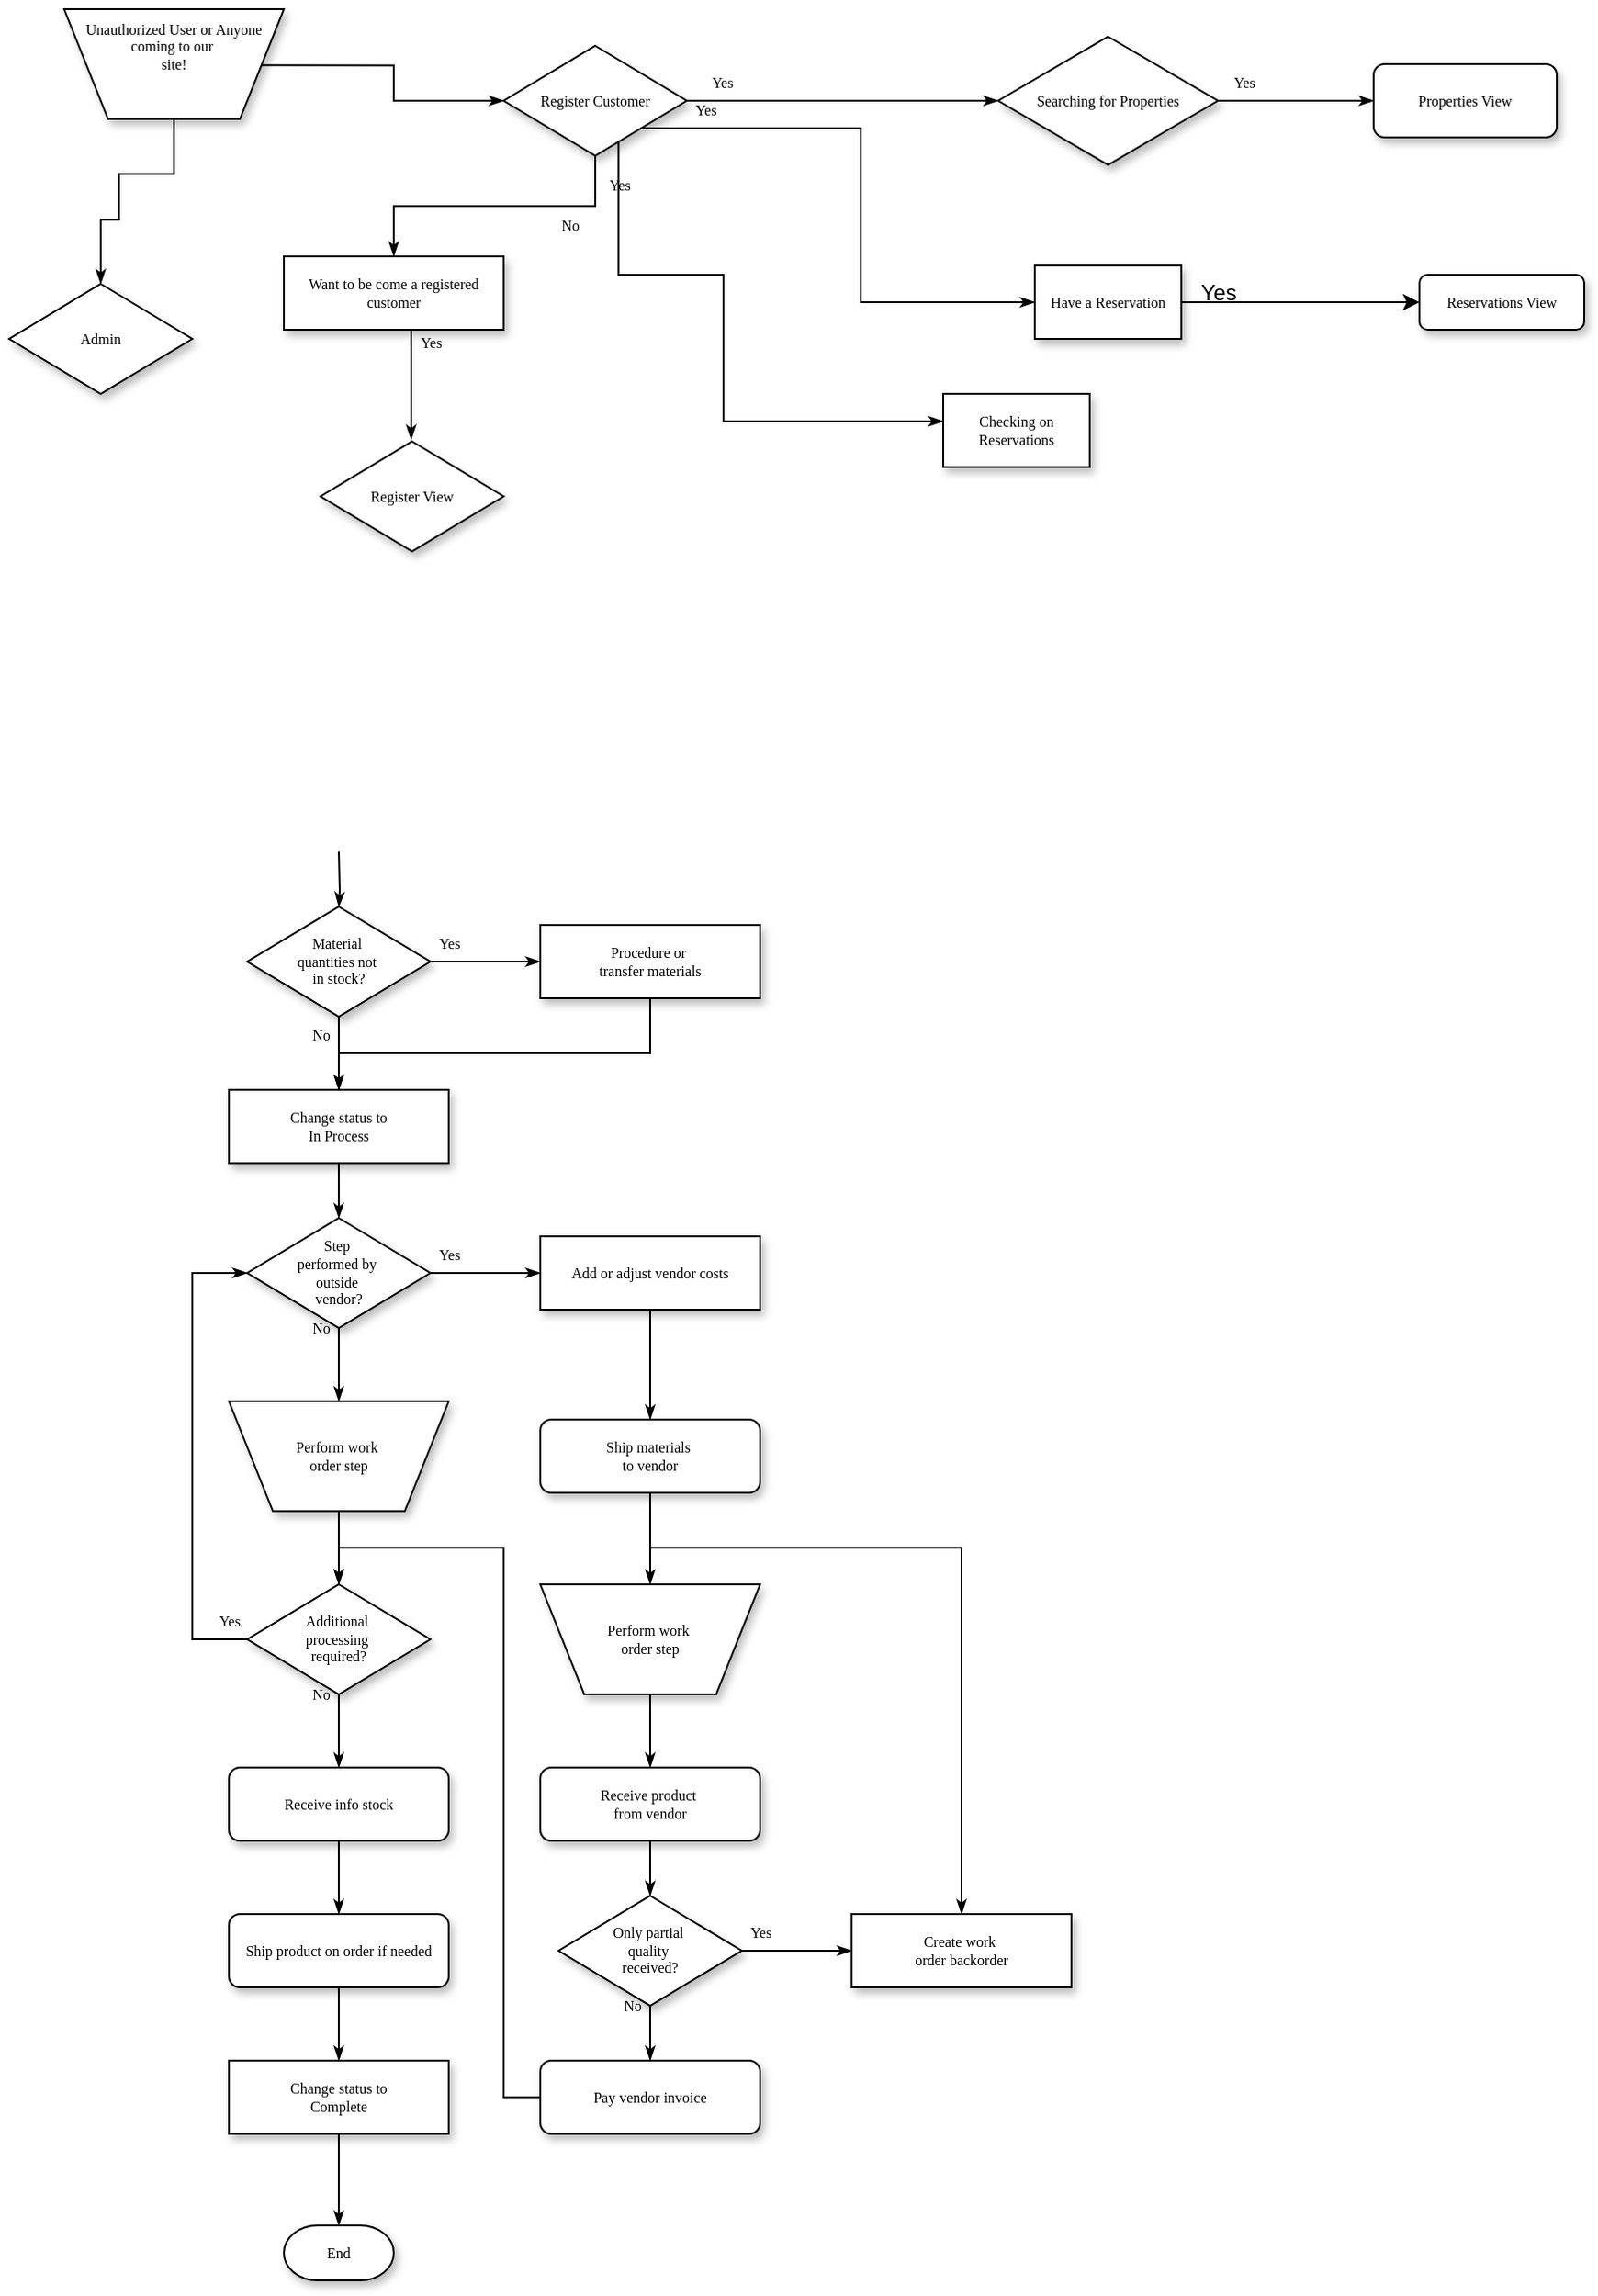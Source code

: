 <mxfile version="24.8.4">
  <diagram name="Page-1" id="edf60f1a-56cd-e834-aa8a-f176f3a09ee4">
    <mxGraphModel dx="794" dy="458" grid="1" gridSize="10" guides="1" tooltips="1" connect="1" arrows="1" fold="1" page="1" pageScale="1" pageWidth="1100" pageHeight="850" background="none" math="0" shadow="0">
      <root>
        <mxCell id="0" />
        <mxCell id="1" parent="0" />
        <mxCell id="60e70716793133e9-31" style="edgeStyle=orthogonalEdgeStyle;rounded=0;html=1;labelBackgroundColor=none;startSize=5;endArrow=classicThin;endFill=1;endSize=5;jettySize=auto;orthogonalLoop=1;strokeWidth=1;fontFamily=Verdana;fontSize=8;exitX=0.889;exitY=0.489;exitDx=0;exitDy=0;exitPerimeter=0;" parent="1" source="60e70716793133e9-2" target="60e70716793133e9-5" edge="1">
          <mxGeometry relative="1" as="geometry">
            <Array as="points">
              <mxPoint x="370" y="111" />
              <mxPoint x="370" y="130" />
            </Array>
          </mxGeometry>
        </mxCell>
        <mxCell id="60e70716793133e9-2" value="Unauthorized User or Anyone coming to our&amp;nbsp;&lt;div&gt;site!&lt;div&gt;&lt;br&gt;&lt;/div&gt;&lt;div&gt;&lt;br&gt;&lt;/div&gt;&lt;/div&gt;" style="shape=trapezoid;whiteSpace=wrap;html=1;rounded=0;shadow=1;labelBackgroundColor=none;strokeWidth=1;fontFamily=Verdana;fontSize=8;align=center;flipV=1;" parent="1" vertex="1">
          <mxGeometry x="190" y="80" width="120" height="60" as="geometry" />
        </mxCell>
        <mxCell id="60e70716793133e9-33" value="Yes" style="edgeStyle=orthogonalEdgeStyle;rounded=0;html=1;labelBackgroundColor=none;startSize=5;endArrow=classicThin;endFill=1;endSize=5;jettySize=auto;orthogonalLoop=1;strokeWidth=1;fontFamily=Verdana;fontSize=8" parent="1" source="60e70716793133e9-5" target="60e70716793133e9-7" edge="1">
          <mxGeometry x="-0.778" y="10" relative="1" as="geometry">
            <mxPoint as="offset" />
          </mxGeometry>
        </mxCell>
        <mxCell id="60e70716793133e9-37" value="No" style="edgeStyle=orthogonalEdgeStyle;rounded=0;html=1;labelBackgroundColor=none;startSize=5;endArrow=classicThin;endFill=1;endSize=5;jettySize=auto;orthogonalLoop=1;strokeWidth=1;fontFamily=Verdana;fontSize=8" parent="1" source="60e70716793133e9-5" target="60e70716793133e9-9" edge="1">
          <mxGeometry x="-0.5" y="10" relative="1" as="geometry">
            <mxPoint as="offset" />
          </mxGeometry>
        </mxCell>
        <mxCell id="60e70716793133e9-5" value="Register Customer" style="rhombus;whiteSpace=wrap;html=1;rounded=0;shadow=1;labelBackgroundColor=none;strokeWidth=1;fontFamily=Verdana;fontSize=8;align=center;" parent="1" vertex="1">
          <mxGeometry x="430" y="100" width="100" height="60" as="geometry" />
        </mxCell>
        <mxCell id="60e70716793133e9-34" value="Yes" style="edgeStyle=orthogonalEdgeStyle;rounded=0;html=1;labelBackgroundColor=none;startSize=5;endArrow=classicThin;endFill=1;endSize=5;jettySize=auto;orthogonalLoop=1;strokeWidth=1;fontFamily=Verdana;fontSize=8" parent="1" source="60e70716793133e9-7" target="60e70716793133e9-8" edge="1">
          <mxGeometry x="-0.667" y="10" relative="1" as="geometry">
            <mxPoint as="offset" />
          </mxGeometry>
        </mxCell>
        <mxCell id="60e70716793133e9-7" value="Searching for Properties" style="rhombus;whiteSpace=wrap;html=1;rounded=0;shadow=1;labelBackgroundColor=none;strokeWidth=1;fontFamily=Verdana;fontSize=8;align=center;" parent="1" vertex="1">
          <mxGeometry x="700" y="95" width="120" height="70" as="geometry" />
        </mxCell>
        <mxCell id="60e70716793133e9-8" value="Properties View" style="rounded=1;whiteSpace=wrap;html=1;shadow=1;labelBackgroundColor=none;strokeWidth=1;fontFamily=Verdana;fontSize=8;align=center;" parent="1" vertex="1">
          <mxGeometry x="905" y="110" width="100" height="40" as="geometry" />
        </mxCell>
        <mxCell id="60e70716793133e9-9" value="Want to be come a registered customer" style="whiteSpace=wrap;html=1;rounded=0;shadow=1;labelBackgroundColor=none;strokeWidth=1;fontFamily=Verdana;fontSize=8;align=center;" parent="1" vertex="1">
          <mxGeometry x="310" y="215" width="120" height="40" as="geometry" />
        </mxCell>
        <mxCell id="60e70716793133e9-10" value="Have a Reservation" style="whiteSpace=wrap;html=1;rounded=0;shadow=1;labelBackgroundColor=none;strokeWidth=1;fontFamily=Verdana;fontSize=8;align=center;" parent="1" vertex="1">
          <mxGeometry x="720" y="220" width="80" height="40" as="geometry" />
        </mxCell>
        <mxCell id="60e70716793133e9-42" style="edgeStyle=orthogonalEdgeStyle;rounded=0;html=1;labelBackgroundColor=none;startSize=5;endArrow=classicThin;endFill=1;endSize=5;jettySize=auto;orthogonalLoop=1;strokeWidth=1;fontFamily=Verdana;fontSize=8" parent="1" target="60e70716793133e9-14" edge="1">
          <mxGeometry relative="1" as="geometry">
            <mxPoint x="340" y="540" as="sourcePoint" />
          </mxGeometry>
        </mxCell>
        <mxCell id="60e70716793133e9-43" value="Yes" style="edgeStyle=orthogonalEdgeStyle;rounded=0;html=1;labelBackgroundColor=none;startSize=5;endArrow=classicThin;endFill=1;endSize=5;jettySize=auto;orthogonalLoop=1;strokeWidth=1;fontFamily=Verdana;fontSize=8" parent="1" source="60e70716793133e9-14" target="60e70716793133e9-15" edge="1">
          <mxGeometry x="-0.667" y="10" relative="1" as="geometry">
            <mxPoint as="offset" />
          </mxGeometry>
        </mxCell>
        <mxCell id="60e70716793133e9-44" value="No" style="edgeStyle=orthogonalEdgeStyle;rounded=0;html=1;labelBackgroundColor=none;startSize=5;endArrow=classicThin;endFill=1;endSize=5;jettySize=auto;orthogonalLoop=1;strokeWidth=1;fontFamily=Verdana;fontSize=8" parent="1" source="60e70716793133e9-14" target="60e70716793133e9-16" edge="1">
          <mxGeometry x="-0.5" y="-10" relative="1" as="geometry">
            <mxPoint as="offset" />
          </mxGeometry>
        </mxCell>
        <mxCell id="60e70716793133e9-14" value="Material&amp;nbsp;&lt;div&gt;quantities not&amp;nbsp;&lt;/div&gt;&lt;div&gt;in stock?&lt;/div&gt;" style="rhombus;whiteSpace=wrap;html=1;rounded=0;shadow=1;labelBackgroundColor=none;strokeWidth=1;fontFamily=Verdana;fontSize=8;align=center;" parent="1" vertex="1">
          <mxGeometry x="290" y="570" width="100" height="60" as="geometry" />
        </mxCell>
        <mxCell id="60e70716793133e9-45" style="edgeStyle=orthogonalEdgeStyle;rounded=0;html=1;labelBackgroundColor=none;startSize=5;endArrow=classicThin;endFill=1;endSize=5;jettySize=auto;orthogonalLoop=1;strokeWidth=1;fontFamily=Verdana;fontSize=8" parent="1" source="60e70716793133e9-15" target="60e70716793133e9-16" edge="1">
          <mxGeometry relative="1" as="geometry">
            <Array as="points">
              <mxPoint x="510" y="650" />
              <mxPoint x="340" y="650" />
            </Array>
          </mxGeometry>
        </mxCell>
        <mxCell id="60e70716793133e9-15" value="Procedure or&amp;nbsp;&lt;div&gt;transfer materials&lt;/div&gt;" style="whiteSpace=wrap;html=1;rounded=0;shadow=1;labelBackgroundColor=none;strokeWidth=1;fontFamily=Verdana;fontSize=8;align=center;" parent="1" vertex="1">
          <mxGeometry x="450" y="580" width="120" height="40" as="geometry" />
        </mxCell>
        <mxCell id="60e70716793133e9-46" style="edgeStyle=orthogonalEdgeStyle;rounded=0;html=1;labelBackgroundColor=none;startSize=5;endArrow=classicThin;endFill=1;endSize=5;jettySize=auto;orthogonalLoop=1;strokeWidth=1;fontFamily=Verdana;fontSize=8" parent="1" source="60e70716793133e9-16" target="60e70716793133e9-17" edge="1">
          <mxGeometry relative="1" as="geometry" />
        </mxCell>
        <mxCell id="60e70716793133e9-16" value="Change status to&lt;div&gt;In Process&lt;/div&gt;" style="whiteSpace=wrap;html=1;rounded=0;shadow=1;labelBackgroundColor=none;strokeWidth=1;fontFamily=Verdana;fontSize=8;align=center;" parent="1" vertex="1">
          <mxGeometry x="280" y="670" width="120" height="40" as="geometry" />
        </mxCell>
        <mxCell id="60e70716793133e9-47" value="Yes" style="edgeStyle=orthogonalEdgeStyle;rounded=0;html=1;labelBackgroundColor=none;startSize=5;endArrow=classicThin;endFill=1;endSize=5;jettySize=auto;orthogonalLoop=1;strokeWidth=1;fontFamily=Verdana;fontSize=8" parent="1" source="60e70716793133e9-17" target="60e70716793133e9-18" edge="1">
          <mxGeometry x="-0.667" y="10" relative="1" as="geometry">
            <mxPoint as="offset" />
          </mxGeometry>
        </mxCell>
        <mxCell id="60e70716793133e9-50" value="No" style="edgeStyle=orthogonalEdgeStyle;rounded=0;html=1;labelBackgroundColor=none;startSize=5;endArrow=classicThin;endFill=1;endSize=5;jettySize=auto;orthogonalLoop=1;strokeWidth=1;fontFamily=Verdana;fontSize=8" parent="1" source="60e70716793133e9-17" target="60e70716793133e9-19" edge="1">
          <mxGeometry x="-1" y="-10" relative="1" as="geometry">
            <mxPoint as="offset" />
          </mxGeometry>
        </mxCell>
        <mxCell id="60e70716793133e9-17" value="Step&amp;nbsp;&lt;div&gt;performed by&amp;nbsp;&lt;/div&gt;&lt;div&gt;outside&amp;nbsp;&lt;/div&gt;&lt;div&gt;vendor?&lt;/div&gt;" style="rhombus;whiteSpace=wrap;html=1;rounded=0;shadow=1;labelBackgroundColor=none;strokeWidth=1;fontFamily=Verdana;fontSize=8;align=center;" parent="1" vertex="1">
          <mxGeometry x="290" y="740" width="100" height="60" as="geometry" />
        </mxCell>
        <mxCell id="60e70716793133e9-48" style="edgeStyle=orthogonalEdgeStyle;rounded=0;html=1;labelBackgroundColor=none;startSize=5;endArrow=classicThin;endFill=1;endSize=5;jettySize=auto;orthogonalLoop=1;strokeWidth=1;fontFamily=Verdana;fontSize=8" parent="1" source="60e70716793133e9-18" target="60e70716793133e9-20" edge="1">
          <mxGeometry relative="1" as="geometry" />
        </mxCell>
        <mxCell id="60e70716793133e9-18" value="Add or adjust vendor costs" style="whiteSpace=wrap;html=1;rounded=0;shadow=1;labelBackgroundColor=none;strokeWidth=1;fontFamily=Verdana;fontSize=8;align=center;" parent="1" vertex="1">
          <mxGeometry x="450" y="750" width="120" height="40" as="geometry" />
        </mxCell>
        <mxCell id="60e70716793133e9-52" style="edgeStyle=orthogonalEdgeStyle;rounded=0;html=1;labelBackgroundColor=none;startSize=5;endArrow=classicThin;endFill=1;endSize=5;jettySize=auto;orthogonalLoop=1;strokeWidth=1;fontFamily=Verdana;fontSize=8" parent="1" source="60e70716793133e9-19" target="60e70716793133e9-21" edge="1">
          <mxGeometry relative="1" as="geometry" />
        </mxCell>
        <mxCell id="60e70716793133e9-19" value="Perform work&amp;nbsp;&lt;div&gt;order step&lt;/div&gt;" style="shape=trapezoid;whiteSpace=wrap;html=1;rounded=0;shadow=1;labelBackgroundColor=none;strokeWidth=1;fontFamily=Verdana;fontSize=8;align=center;flipV=1;" parent="1" vertex="1">
          <mxGeometry x="280" y="840" width="120" height="60" as="geometry" />
        </mxCell>
        <mxCell id="60e70716793133e9-49" style="edgeStyle=orthogonalEdgeStyle;rounded=0;html=1;labelBackgroundColor=none;startSize=5;endArrow=classicThin;endFill=1;endSize=5;jettySize=auto;orthogonalLoop=1;strokeWidth=1;fontFamily=Verdana;fontSize=8" parent="1" source="60e70716793133e9-20" target="60e70716793133e9-22" edge="1">
          <mxGeometry relative="1" as="geometry" />
        </mxCell>
        <mxCell id="60e70716793133e9-53" style="edgeStyle=orthogonalEdgeStyle;rounded=0;html=1;labelBackgroundColor=none;startSize=5;endArrow=classicThin;endFill=1;endSize=5;jettySize=auto;orthogonalLoop=1;strokeWidth=1;fontFamily=Verdana;fontSize=8" parent="1" source="60e70716793133e9-20" target="60e70716793133e9-27" edge="1">
          <mxGeometry relative="1" as="geometry">
            <Array as="points">
              <mxPoint x="510" y="920" />
              <mxPoint x="680" y="920" />
            </Array>
          </mxGeometry>
        </mxCell>
        <mxCell id="60e70716793133e9-20" value="Ship materials&amp;nbsp;&lt;div&gt;to vendor&lt;/div&gt;" style="rounded=1;whiteSpace=wrap;html=1;shadow=1;labelBackgroundColor=none;strokeWidth=1;fontFamily=Verdana;fontSize=8;align=center;" parent="1" vertex="1">
          <mxGeometry x="450" y="850" width="120" height="40" as="geometry" />
        </mxCell>
        <mxCell id="60e70716793133e9-51" value="Yes" style="edgeStyle=orthogonalEdgeStyle;rounded=0;html=1;labelBackgroundColor=none;startSize=5;endArrow=classicThin;endFill=1;endSize=5;jettySize=auto;orthogonalLoop=1;strokeWidth=1;fontFamily=Verdana;fontSize=8" parent="1" source="60e70716793133e9-21" target="60e70716793133e9-17" edge="1">
          <mxGeometry x="-0.692" y="-20" relative="1" as="geometry">
            <Array as="points">
              <mxPoint x="260" y="970.0" />
              <mxPoint x="260" y="770" />
            </Array>
            <mxPoint as="offset" />
          </mxGeometry>
        </mxCell>
        <mxCell id="60e70716793133e9-54" value="No" style="edgeStyle=orthogonalEdgeStyle;rounded=0;html=1;labelBackgroundColor=none;startSize=5;endArrow=classicThin;endFill=1;endSize=5;jettySize=auto;orthogonalLoop=1;strokeWidth=1;fontFamily=Verdana;fontSize=8" parent="1" source="60e70716793133e9-21" target="60e70716793133e9-23" edge="1">
          <mxGeometry x="-1" y="-10" relative="1" as="geometry">
            <mxPoint as="offset" />
          </mxGeometry>
        </mxCell>
        <mxCell id="60e70716793133e9-21" value="Additional&amp;nbsp;&lt;div&gt;processing&amp;nbsp;&lt;/div&gt;&lt;div&gt;required?&lt;/div&gt;" style="rhombus;whiteSpace=wrap;html=1;rounded=0;shadow=1;labelBackgroundColor=none;strokeWidth=1;fontFamily=Verdana;fontSize=8;align=center;" parent="1" vertex="1">
          <mxGeometry x="290" y="940" width="100" height="60" as="geometry" />
        </mxCell>
        <mxCell id="60e70716793133e9-58" style="edgeStyle=orthogonalEdgeStyle;rounded=0;html=1;labelBackgroundColor=none;startSize=5;endArrow=classicThin;endFill=1;endSize=5;jettySize=auto;orthogonalLoop=1;strokeWidth=1;fontFamily=Verdana;fontSize=8" parent="1" source="60e70716793133e9-22" target="60e70716793133e9-24" edge="1">
          <mxGeometry relative="1" as="geometry" />
        </mxCell>
        <mxCell id="60e70716793133e9-22" value="Perform work&amp;nbsp;&lt;div&gt;order step&lt;/div&gt;" style="shape=trapezoid;whiteSpace=wrap;html=1;rounded=0;shadow=1;labelBackgroundColor=none;strokeWidth=1;fontFamily=Verdana;fontSize=8;align=center;flipV=1;" parent="1" vertex="1">
          <mxGeometry x="450" y="940" width="120" height="60" as="geometry" />
        </mxCell>
        <mxCell id="60e70716793133e9-55" style="edgeStyle=orthogonalEdgeStyle;rounded=0;html=1;labelBackgroundColor=none;startSize=5;endArrow=classicThin;endFill=1;endSize=5;jettySize=auto;orthogonalLoop=1;strokeWidth=1;fontFamily=Verdana;fontSize=8" parent="1" source="60e70716793133e9-23" target="60e70716793133e9-25" edge="1">
          <mxGeometry relative="1" as="geometry" />
        </mxCell>
        <mxCell id="60e70716793133e9-23" value="Receive info stock" style="rounded=1;whiteSpace=wrap;html=1;shadow=1;labelBackgroundColor=none;strokeWidth=1;fontFamily=Verdana;fontSize=8;align=center;" parent="1" vertex="1">
          <mxGeometry x="280" y="1040" width="120" height="40" as="geometry" />
        </mxCell>
        <mxCell id="60e70716793133e9-59" style="edgeStyle=orthogonalEdgeStyle;rounded=0;html=1;labelBackgroundColor=none;startSize=5;endArrow=classicThin;endFill=1;endSize=5;jettySize=auto;orthogonalLoop=1;strokeWidth=1;fontFamily=Verdana;fontSize=8" parent="1" source="60e70716793133e9-24" target="60e70716793133e9-26" edge="1">
          <mxGeometry relative="1" as="geometry" />
        </mxCell>
        <mxCell id="60e70716793133e9-24" value="Receive product&amp;nbsp;&lt;div&gt;from vendor&lt;/div&gt;" style="rounded=1;whiteSpace=wrap;html=1;shadow=1;labelBackgroundColor=none;strokeWidth=1;fontFamily=Verdana;fontSize=8;align=center;" parent="1" vertex="1">
          <mxGeometry x="450" y="1040" width="120" height="40" as="geometry" />
        </mxCell>
        <mxCell id="60e70716793133e9-56" style="edgeStyle=orthogonalEdgeStyle;rounded=0;html=1;labelBackgroundColor=none;startSize=5;endArrow=classicThin;endFill=1;endSize=5;jettySize=auto;orthogonalLoop=1;strokeWidth=1;fontFamily=Verdana;fontSize=8" parent="1" source="60e70716793133e9-25" target="60e70716793133e9-28" edge="1">
          <mxGeometry relative="1" as="geometry" />
        </mxCell>
        <mxCell id="60e70716793133e9-25" value="Ship product on order if needed" style="rounded=1;whiteSpace=wrap;html=1;shadow=1;labelBackgroundColor=none;strokeWidth=1;fontFamily=Verdana;fontSize=8;align=center;" parent="1" vertex="1">
          <mxGeometry x="280" y="1120" width="120" height="40" as="geometry" />
        </mxCell>
        <mxCell id="60e70716793133e9-60" value="No" style="edgeStyle=orthogonalEdgeStyle;rounded=0;html=1;labelBackgroundColor=none;startSize=5;endArrow=classicThin;endFill=1;endSize=5;jettySize=auto;orthogonalLoop=1;strokeWidth=1;fontFamily=Verdana;fontSize=8" parent="1" source="60e70716793133e9-26" target="60e70716793133e9-29" edge="1">
          <mxGeometry x="0.2" y="14" relative="1" as="geometry">
            <mxPoint x="-24" y="-10" as="offset" />
          </mxGeometry>
        </mxCell>
        <mxCell id="60e70716793133e9-61" value="Yes" style="edgeStyle=orthogonalEdgeStyle;rounded=0;html=1;labelBackgroundColor=none;startSize=5;endArrow=classicThin;endFill=1;endSize=5;jettySize=auto;orthogonalLoop=1;strokeWidth=1;fontFamily=Verdana;fontSize=8" parent="1" source="60e70716793133e9-26" target="60e70716793133e9-27" edge="1">
          <mxGeometry x="-0.667" y="10" relative="1" as="geometry">
            <mxPoint as="offset" />
          </mxGeometry>
        </mxCell>
        <mxCell id="60e70716793133e9-26" value="Only partial&amp;nbsp;&lt;div&gt;quality&amp;nbsp;&lt;/div&gt;&lt;div&gt;received?&lt;/div&gt;" style="rhombus;whiteSpace=wrap;html=1;rounded=0;shadow=1;labelBackgroundColor=none;strokeWidth=1;fontFamily=Verdana;fontSize=8;align=center;" parent="1" vertex="1">
          <mxGeometry x="460" y="1110" width="100" height="60" as="geometry" />
        </mxCell>
        <mxCell id="60e70716793133e9-27" value="Create work&amp;nbsp;&lt;div&gt;order backorder&lt;/div&gt;" style="whiteSpace=wrap;html=1;rounded=0;shadow=1;labelBackgroundColor=none;strokeWidth=1;fontFamily=Verdana;fontSize=8;align=center;" parent="1" vertex="1">
          <mxGeometry x="620" y="1120" width="120" height="40" as="geometry" />
        </mxCell>
        <mxCell id="60e70716793133e9-57" style="edgeStyle=orthogonalEdgeStyle;rounded=0;html=1;labelBackgroundColor=none;startSize=5;endArrow=classicThin;endFill=1;endSize=5;jettySize=auto;orthogonalLoop=1;strokeWidth=1;fontFamily=Verdana;fontSize=8" parent="1" source="60e70716793133e9-28" target="60e70716793133e9-30" edge="1">
          <mxGeometry relative="1" as="geometry" />
        </mxCell>
        <mxCell id="60e70716793133e9-28" value="Change status to&lt;div&gt;Complete&lt;/div&gt;" style="whiteSpace=wrap;html=1;rounded=0;shadow=1;labelBackgroundColor=none;strokeWidth=1;fontFamily=Verdana;fontSize=8;align=center;" parent="1" vertex="1">
          <mxGeometry x="280" y="1200" width="120" height="40" as="geometry" />
        </mxCell>
        <mxCell id="60e70716793133e9-62" style="edgeStyle=orthogonalEdgeStyle;rounded=0;html=1;labelBackgroundColor=none;startSize=5;endArrow=classicThin;endFill=1;endSize=5;jettySize=auto;orthogonalLoop=1;strokeWidth=1;fontFamily=Verdana;fontSize=8" parent="1" source="60e70716793133e9-29" target="60e70716793133e9-21" edge="1">
          <mxGeometry relative="1" as="geometry">
            <Array as="points">
              <mxPoint x="430" y="1220" />
              <mxPoint x="430" y="920" />
              <mxPoint x="340" y="920" />
            </Array>
          </mxGeometry>
        </mxCell>
        <mxCell id="60e70716793133e9-29" value="Pay vendor invoice" style="rounded=1;whiteSpace=wrap;html=1;shadow=1;labelBackgroundColor=none;strokeWidth=1;fontFamily=Verdana;fontSize=8;align=center;" parent="1" vertex="1">
          <mxGeometry x="450" y="1200" width="120" height="40" as="geometry" />
        </mxCell>
        <mxCell id="60e70716793133e9-30" value="End" style="strokeWidth=1;html=1;shape=mxgraph.flowchart.terminator;whiteSpace=wrap;rounded=0;shadow=1;labelBackgroundColor=none;fontFamily=Verdana;fontSize=8;align=center;" parent="1" vertex="1">
          <mxGeometry x="310" y="1290" width="60" height="30" as="geometry" />
        </mxCell>
        <mxCell id="Z8Qo_mUcmgDimk4ZtV1X-3" value="" style="edgeStyle=orthogonalEdgeStyle;rounded=0;orthogonalLoop=1;jettySize=auto;html=1;exitX=1;exitY=0.5;exitDx=0;exitDy=0;entryX=0;entryY=0.5;entryDx=0;entryDy=0;" parent="1" source="60e70716793133e9-10" target="Z8Qo_mUcmgDimk4ZtV1X-4" edge="1">
          <mxGeometry relative="1" as="geometry" />
        </mxCell>
        <mxCell id="Z8Qo_mUcmgDimk4ZtV1X-4" value="Reservations View" style="rounded=1;whiteSpace=wrap;html=1;shadow=1;labelBackgroundColor=none;strokeWidth=1;fontFamily=Verdana;fontSize=8;align=center;" parent="1" vertex="1">
          <mxGeometry x="930" y="225" width="90" height="30" as="geometry" />
        </mxCell>
        <mxCell id="Z8Qo_mUcmgDimk4ZtV1X-5" value="Admin" style="rhombus;whiteSpace=wrap;html=1;rounded=0;shadow=1;labelBackgroundColor=none;strokeWidth=1;fontFamily=Verdana;fontSize=8;align=center;" parent="1" vertex="1">
          <mxGeometry x="160" y="230" width="100" height="60" as="geometry" />
        </mxCell>
        <mxCell id="Z8Qo_mUcmgDimk4ZtV1X-6" style="edgeStyle=orthogonalEdgeStyle;rounded=0;html=1;labelBackgroundColor=none;startSize=5;endArrow=classicThin;endFill=1;endSize=5;jettySize=auto;orthogonalLoop=1;strokeWidth=1;fontFamily=Verdana;fontSize=8;exitX=0.5;exitY=1;exitDx=0;exitDy=0;entryX=0.5;entryY=0;entryDx=0;entryDy=0;" parent="1" source="60e70716793133e9-2" target="Z8Qo_mUcmgDimk4ZtV1X-5" edge="1">
          <mxGeometry relative="1" as="geometry">
            <mxPoint x="267" y="160" as="sourcePoint" />
            <mxPoint x="400" y="179" as="targetPoint" />
            <Array as="points">
              <mxPoint x="250" y="170" />
              <mxPoint x="220" y="170" />
              <mxPoint x="220" y="195" />
            </Array>
          </mxGeometry>
        </mxCell>
        <mxCell id="Z8Qo_mUcmgDimk4ZtV1X-7" value="Yes" style="edgeStyle=orthogonalEdgeStyle;rounded=0;html=1;labelBackgroundColor=none;startSize=5;endArrow=classicThin;endFill=1;endSize=5;jettySize=auto;orthogonalLoop=1;strokeWidth=1;fontFamily=Verdana;fontSize=8" parent="1" edge="1">
          <mxGeometry x="-0.778" y="10" relative="1" as="geometry">
            <mxPoint as="offset" />
            <mxPoint x="379.5" y="255" as="sourcePoint" />
            <mxPoint x="379.5" y="315" as="targetPoint" />
          </mxGeometry>
        </mxCell>
        <mxCell id="Z8Qo_mUcmgDimk4ZtV1X-8" value="Register View" style="rhombus;whiteSpace=wrap;html=1;rounded=0;shadow=1;labelBackgroundColor=none;strokeWidth=1;fontFamily=Verdana;fontSize=8;align=center;" parent="1" vertex="1">
          <mxGeometry x="330" y="316" width="100" height="60" as="geometry" />
        </mxCell>
        <mxCell id="Z8Qo_mUcmgDimk4ZtV1X-9" value="Yes" style="text;html=1;align=center;verticalAlign=middle;resizable=0;points=[];autosize=1;strokeColor=none;fillColor=none;" parent="1" vertex="1">
          <mxGeometry x="800" y="220" width="40" height="30" as="geometry" />
        </mxCell>
        <mxCell id="Z8Qo_mUcmgDimk4ZtV1X-14" value="Yes" style="edgeStyle=orthogonalEdgeStyle;rounded=0;html=1;labelBackgroundColor=none;startSize=5;endArrow=classicThin;endFill=1;endSize=5;jettySize=auto;orthogonalLoop=1;strokeWidth=1;fontFamily=Verdana;fontSize=8;entryX=0;entryY=0.5;entryDx=0;entryDy=0;exitX=1;exitY=1;exitDx=0;exitDy=0;" parent="1" source="60e70716793133e9-5" target="60e70716793133e9-10" edge="1">
          <mxGeometry x="-0.778" y="10" relative="1" as="geometry">
            <mxPoint as="offset" />
            <mxPoint x="530" y="140" as="sourcePoint" />
            <mxPoint x="700" y="140" as="targetPoint" />
          </mxGeometry>
        </mxCell>
        <mxCell id="Z8Qo_mUcmgDimk4ZtV1X-16" value="Yes" style="edgeStyle=orthogonalEdgeStyle;rounded=0;html=1;labelBackgroundColor=none;startSize=5;endArrow=classicThin;endFill=1;endSize=5;jettySize=auto;orthogonalLoop=1;strokeWidth=1;fontFamily=Verdana;fontSize=8;exitX=0.627;exitY=0.878;exitDx=0;exitDy=0;exitPerimeter=0;" parent="1" source="60e70716793133e9-5" edge="1">
          <mxGeometry x="-0.86" relative="1" as="geometry">
            <mxPoint as="offset" />
            <mxPoint x="530" y="160" as="sourcePoint" />
            <mxPoint x="670" y="305" as="targetPoint" />
            <Array as="points">
              <mxPoint x="493" y="225" />
              <mxPoint x="550" y="225" />
              <mxPoint x="550" y="305" />
            </Array>
          </mxGeometry>
        </mxCell>
        <mxCell id="Z8Qo_mUcmgDimk4ZtV1X-17" value="Checking on Reservations" style="whiteSpace=wrap;html=1;rounded=0;shadow=1;labelBackgroundColor=none;strokeWidth=1;fontFamily=Verdana;fontSize=8;align=center;" parent="1" vertex="1">
          <mxGeometry x="670" y="290" width="80" height="40" as="geometry" />
        </mxCell>
      </root>
    </mxGraphModel>
  </diagram>
</mxfile>

